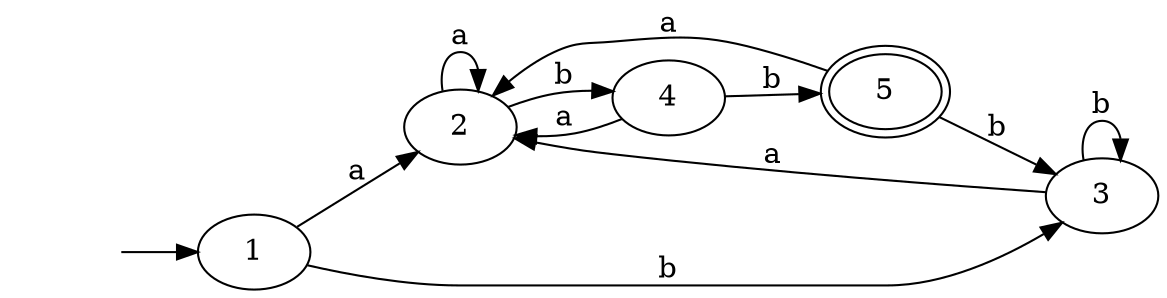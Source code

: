 digraph {
	graph [rankdir=LR]
	initial [label="" shape=none]
	1
	initial -> 1
	2
	3
	4
	5 [peripheries=2]
	1 -> 2 [label=a]
	1 -> 3 [label=b]
	2 -> 2 [label=a]
	2 -> 4 [label=b]
	3 -> 2 [label=a]
	3 -> 3 [label=b]
	4 -> 2 [label=a]
	4 -> 5 [label=b]
	5 -> 2 [label=a]
	5 -> 3 [label=b]
}
